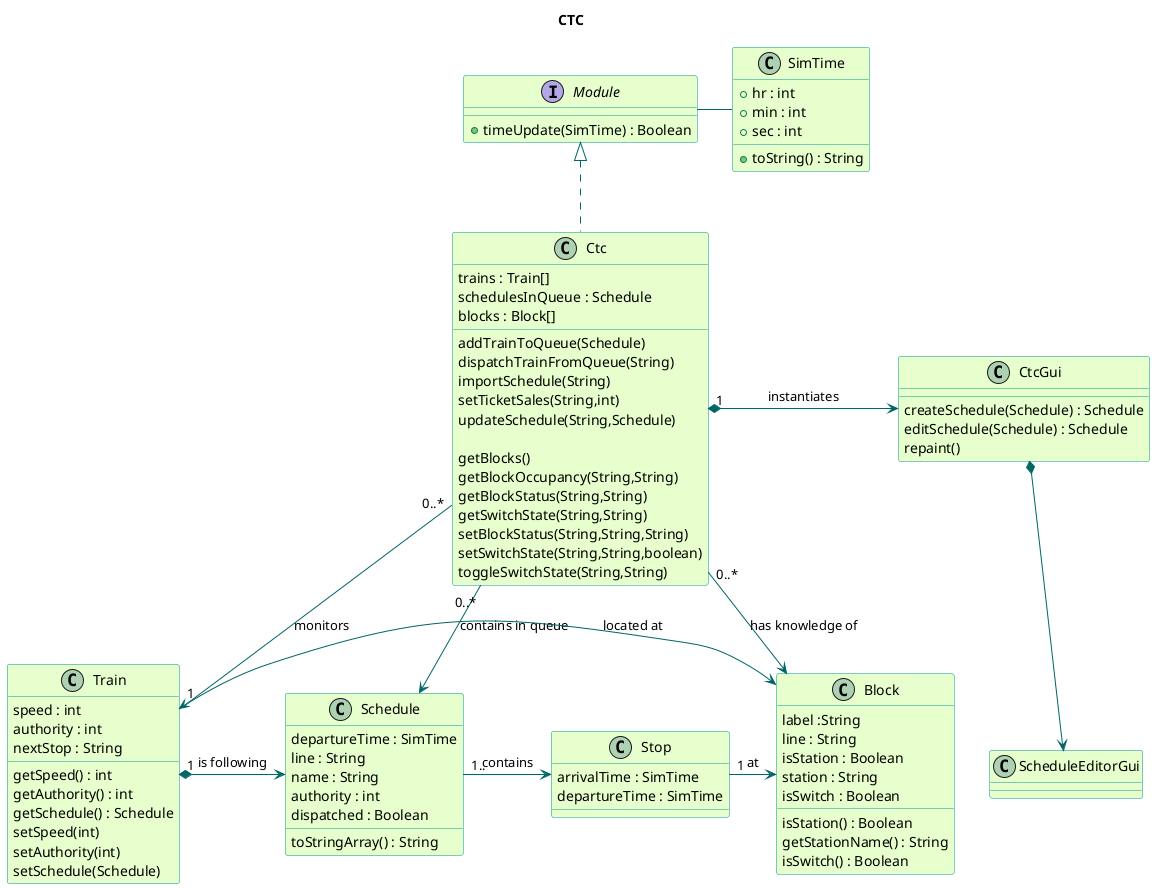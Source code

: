 @startuml

title CTC
skinparam backgroundColor transparent
skinparam classBackgroundColor #e6ffcc
skinparam classBorderColor 	#049595
skinparam packageBorderCOlor  #049595
skinparam arrowColor #006666

class SimTime{
  +hr : int
  +min : int
  +sec : int
  +toString() : String
}
interface Module{
  +timeUpdate(SimTime) : Boolean
}
class Ctc {
  trains : Train[]
  schedulesInQueue : Schedule
  blocks : Block[]
  addTrainToQueue(Schedule)
  dispatchTrainFromQueue(String)
  importSchedule(String)
  setTicketSales(String,int)
  updateSchedule(String,Schedule)

  getBlocks()
  getBlockOccupancy(String,String)
  getBlockStatus(String,String)
  getSwitchState(String,String)
  setBlockStatus(String,String,String)
  setSwitchState(String,String,boolean)
  toggleSwitchState(String,String)
}

class Train{
  speed : int
  authority : int
  nextStop : String
  getSpeed() : int
  getAuthority() : int
  getSchedule() : Schedule
  setSpeed(int)
  setAuthority(int)
  setSchedule(Schedule)
}
class CtcGui {
  createSchedule(Schedule) : Schedule
  editSchedule(Schedule) : Schedule
  repaint()
}
class ScheduleEditorGui {

}
class Schedule {
  departureTime : SimTime
  line : String
  name : String
  authority : int
  dispatched : Boolean
  toStringArray() : String
}
class Stop {
  arrivalTime : SimTime
  departureTime : SimTime
}
class Block{
  label :String
  line : String
  isStation : Boolean
  station : String
  isSwitch : Boolean
  isStation() : Boolean
  getStationName() : String
  isSwitch() : Boolean
}

Module-SimTime

Module <|.- Ctc

Ctc "0..*"-> Block : has knowledge of
Ctc "0..*"--> Schedule : contains in queue
Ctc "0..*"--> Train : monitors
Ctc "1" *-> CtcGui : instantiates

CtcGui *--> ScheduleEditorGui

Schedule "1.." -> Stop : contains
Stop "1" -> Block : at

Train "1" *-> Schedule : is following
Train "1" -> Block : located at

@enduml
